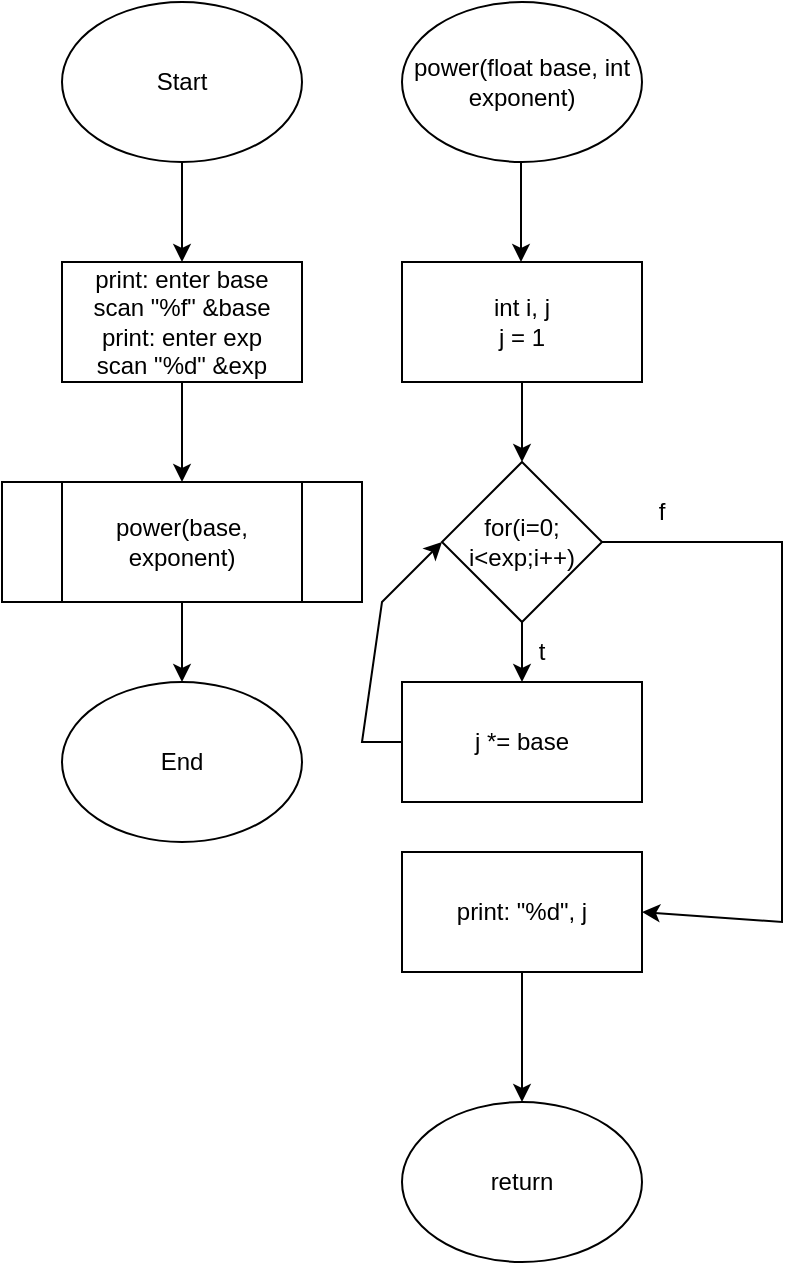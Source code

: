 <mxfile version="16.6.3" type="device"><diagram id="C5RBs43oDa-KdzZeNtuy" name="Page-1"><mxGraphModel dx="614" dy="526" grid="1" gridSize="10" guides="1" tooltips="1" connect="1" arrows="1" fold="1" page="1" pageScale="1" pageWidth="827" pageHeight="1169" math="0" shadow="0"><root><mxCell id="WIyWlLk6GJQsqaUBKTNV-0"/><mxCell id="WIyWlLk6GJQsqaUBKTNV-1" parent="WIyWlLk6GJQsqaUBKTNV-0"/><mxCell id="GRqKQUlCIJvfNtLryYLE-0" value="Start" style="ellipse;whiteSpace=wrap;html=1;" vertex="1" parent="WIyWlLk6GJQsqaUBKTNV-1"><mxGeometry x="60" y="20" width="120" height="80" as="geometry"/></mxCell><mxCell id="GRqKQUlCIJvfNtLryYLE-1" value="print: enter base&lt;br&gt;scan &quot;%f&quot; &amp;amp;base&lt;br&gt;print: enter exp&lt;br&gt;scan &quot;%d&quot; &amp;amp;exp" style="rounded=0;whiteSpace=wrap;html=1;" vertex="1" parent="WIyWlLk6GJQsqaUBKTNV-1"><mxGeometry x="60" y="150" width="120" height="60" as="geometry"/></mxCell><mxCell id="GRqKQUlCIJvfNtLryYLE-2" value="" style="rounded=0;whiteSpace=wrap;html=1;" vertex="1" parent="WIyWlLk6GJQsqaUBKTNV-1"><mxGeometry x="30" y="260" width="180" height="60" as="geometry"/></mxCell><mxCell id="GRqKQUlCIJvfNtLryYLE-3" value="power(base, exponent)" style="rounded=0;whiteSpace=wrap;html=1;" vertex="1" parent="WIyWlLk6GJQsqaUBKTNV-1"><mxGeometry x="60" y="260" width="120" height="60" as="geometry"/></mxCell><mxCell id="GRqKQUlCIJvfNtLryYLE-4" value="" style="endArrow=classic;html=1;rounded=0;exitX=0.5;exitY=1;exitDx=0;exitDy=0;entryX=0.5;entryY=0;entryDx=0;entryDy=0;" edge="1" parent="WIyWlLk6GJQsqaUBKTNV-1" source="GRqKQUlCIJvfNtLryYLE-0" target="GRqKQUlCIJvfNtLryYLE-1"><mxGeometry width="50" height="50" relative="1" as="geometry"><mxPoint x="110" y="160" as="sourcePoint"/><mxPoint x="160" y="110" as="targetPoint"/></mxGeometry></mxCell><mxCell id="GRqKQUlCIJvfNtLryYLE-5" value="" style="endArrow=classic;html=1;rounded=0;exitX=0.5;exitY=1;exitDx=0;exitDy=0;entryX=0.5;entryY=0;entryDx=0;entryDy=0;" edge="1" parent="WIyWlLk6GJQsqaUBKTNV-1" source="GRqKQUlCIJvfNtLryYLE-1" target="GRqKQUlCIJvfNtLryYLE-3"><mxGeometry width="50" height="50" relative="1" as="geometry"><mxPoint x="120" y="260" as="sourcePoint"/><mxPoint x="170" y="210" as="targetPoint"/></mxGeometry></mxCell><mxCell id="GRqKQUlCIJvfNtLryYLE-6" value="" style="endArrow=classic;html=1;rounded=0;exitX=0.5;exitY=1;exitDx=0;exitDy=0;" edge="1" parent="WIyWlLk6GJQsqaUBKTNV-1" source="GRqKQUlCIJvfNtLryYLE-3"><mxGeometry width="50" height="50" relative="1" as="geometry"><mxPoint x="110" y="410" as="sourcePoint"/><mxPoint x="120" y="360" as="targetPoint"/></mxGeometry></mxCell><mxCell id="GRqKQUlCIJvfNtLryYLE-7" value="End" style="ellipse;whiteSpace=wrap;html=1;" vertex="1" parent="WIyWlLk6GJQsqaUBKTNV-1"><mxGeometry x="60" y="360" width="120" height="80" as="geometry"/></mxCell><mxCell id="GRqKQUlCIJvfNtLryYLE-8" value="power(float base, int exponent)" style="ellipse;whiteSpace=wrap;html=1;" vertex="1" parent="WIyWlLk6GJQsqaUBKTNV-1"><mxGeometry x="230" y="20" width="120" height="80" as="geometry"/></mxCell><mxCell id="GRqKQUlCIJvfNtLryYLE-9" value="int i, j&lt;br&gt;j = 1" style="rounded=0;whiteSpace=wrap;html=1;" vertex="1" parent="WIyWlLk6GJQsqaUBKTNV-1"><mxGeometry x="230" y="150" width="120" height="60" as="geometry"/></mxCell><mxCell id="GRqKQUlCIJvfNtLryYLE-11" value="return" style="ellipse;whiteSpace=wrap;html=1;" vertex="1" parent="WIyWlLk6GJQsqaUBKTNV-1"><mxGeometry x="230" y="570" width="120" height="80" as="geometry"/></mxCell><mxCell id="GRqKQUlCIJvfNtLryYLE-12" value="" style="endArrow=classic;html=1;rounded=0;exitX=0.5;exitY=1;exitDx=0;exitDy=0;entryX=0.5;entryY=0;entryDx=0;entryDy=0;" edge="1" parent="WIyWlLk6GJQsqaUBKTNV-1"><mxGeometry width="50" height="50" relative="1" as="geometry"><mxPoint x="289.5" y="100" as="sourcePoint"/><mxPoint x="289.5" y="150" as="targetPoint"/></mxGeometry></mxCell><mxCell id="GRqKQUlCIJvfNtLryYLE-13" value="" style="endArrow=classic;html=1;rounded=0;exitX=0.5;exitY=1;exitDx=0;exitDy=0;entryX=0.5;entryY=0;entryDx=0;entryDy=0;" edge="1" parent="WIyWlLk6GJQsqaUBKTNV-1" source="GRqKQUlCIJvfNtLryYLE-9"><mxGeometry width="50" height="50" relative="1" as="geometry"><mxPoint x="290" y="270" as="sourcePoint"/><mxPoint x="290" y="250" as="targetPoint"/></mxGeometry></mxCell><mxCell id="GRqKQUlCIJvfNtLryYLE-14" value="" style="endArrow=classic;html=1;rounded=0;entryX=0.5;entryY=0;entryDx=0;entryDy=0;exitX=0.5;exitY=1;exitDx=0;exitDy=0;" edge="1" parent="WIyWlLk6GJQsqaUBKTNV-1" source="GRqKQUlCIJvfNtLryYLE-18" target="GRqKQUlCIJvfNtLryYLE-11"><mxGeometry width="50" height="50" relative="1" as="geometry"><mxPoint x="460" y="450" as="sourcePoint"/><mxPoint x="330" y="300" as="targetPoint"/></mxGeometry></mxCell><mxCell id="GRqKQUlCIJvfNtLryYLE-15" value="for(i=0; i&amp;lt;exp;i++)" style="rhombus;whiteSpace=wrap;html=1;" vertex="1" parent="WIyWlLk6GJQsqaUBKTNV-1"><mxGeometry x="250" y="250" width="80" height="80" as="geometry"/></mxCell><mxCell id="GRqKQUlCIJvfNtLryYLE-16" value="j *= base" style="rounded=0;whiteSpace=wrap;html=1;" vertex="1" parent="WIyWlLk6GJQsqaUBKTNV-1"><mxGeometry x="230" y="360" width="120" height="60" as="geometry"/></mxCell><mxCell id="GRqKQUlCIJvfNtLryYLE-18" value="print: &quot;%d&quot;, j" style="rounded=0;whiteSpace=wrap;html=1;" vertex="1" parent="WIyWlLk6GJQsqaUBKTNV-1"><mxGeometry x="230" y="445" width="120" height="60" as="geometry"/></mxCell><mxCell id="GRqKQUlCIJvfNtLryYLE-19" value="" style="endArrow=classic;html=1;rounded=0;entryX=0.5;entryY=0;entryDx=0;entryDy=0;" edge="1" parent="WIyWlLk6GJQsqaUBKTNV-1" target="GRqKQUlCIJvfNtLryYLE-16"><mxGeometry width="50" height="50" relative="1" as="geometry"><mxPoint x="290" y="330" as="sourcePoint"/><mxPoint x="430" y="320" as="targetPoint"/></mxGeometry></mxCell><mxCell id="GRqKQUlCIJvfNtLryYLE-20" value="" style="endArrow=classic;html=1;rounded=0;entryX=0;entryY=0.5;entryDx=0;entryDy=0;" edge="1" parent="WIyWlLk6GJQsqaUBKTNV-1" target="GRqKQUlCIJvfNtLryYLE-15"><mxGeometry width="50" height="50" relative="1" as="geometry"><mxPoint x="230" y="390" as="sourcePoint"/><mxPoint x="400" y="370" as="targetPoint"/><Array as="points"><mxPoint x="210" y="390"/><mxPoint x="220" y="320"/></Array></mxGeometry></mxCell><mxCell id="GRqKQUlCIJvfNtLryYLE-21" value="" style="endArrow=classic;html=1;rounded=0;exitX=1;exitY=0.5;exitDx=0;exitDy=0;entryX=1;entryY=0.5;entryDx=0;entryDy=0;" edge="1" parent="WIyWlLk6GJQsqaUBKTNV-1" source="GRqKQUlCIJvfNtLryYLE-15" target="GRqKQUlCIJvfNtLryYLE-18"><mxGeometry width="50" height="50" relative="1" as="geometry"><mxPoint x="330" y="330" as="sourcePoint"/><mxPoint x="380" y="280" as="targetPoint"/><Array as="points"><mxPoint x="420" y="290"/><mxPoint x="420" y="480"/></Array></mxGeometry></mxCell><mxCell id="GRqKQUlCIJvfNtLryYLE-22" value="f" style="text;html=1;strokeColor=none;fillColor=none;align=center;verticalAlign=middle;whiteSpace=wrap;rounded=0;" vertex="1" parent="WIyWlLk6GJQsqaUBKTNV-1"><mxGeometry x="330" y="260" width="60" height="30" as="geometry"/></mxCell><mxCell id="GRqKQUlCIJvfNtLryYLE-23" value="t" style="text;html=1;strokeColor=none;fillColor=none;align=center;verticalAlign=middle;whiteSpace=wrap;rounded=0;" vertex="1" parent="WIyWlLk6GJQsqaUBKTNV-1"><mxGeometry x="270" y="330" width="60" height="30" as="geometry"/></mxCell></root></mxGraphModel></diagram></mxfile>
